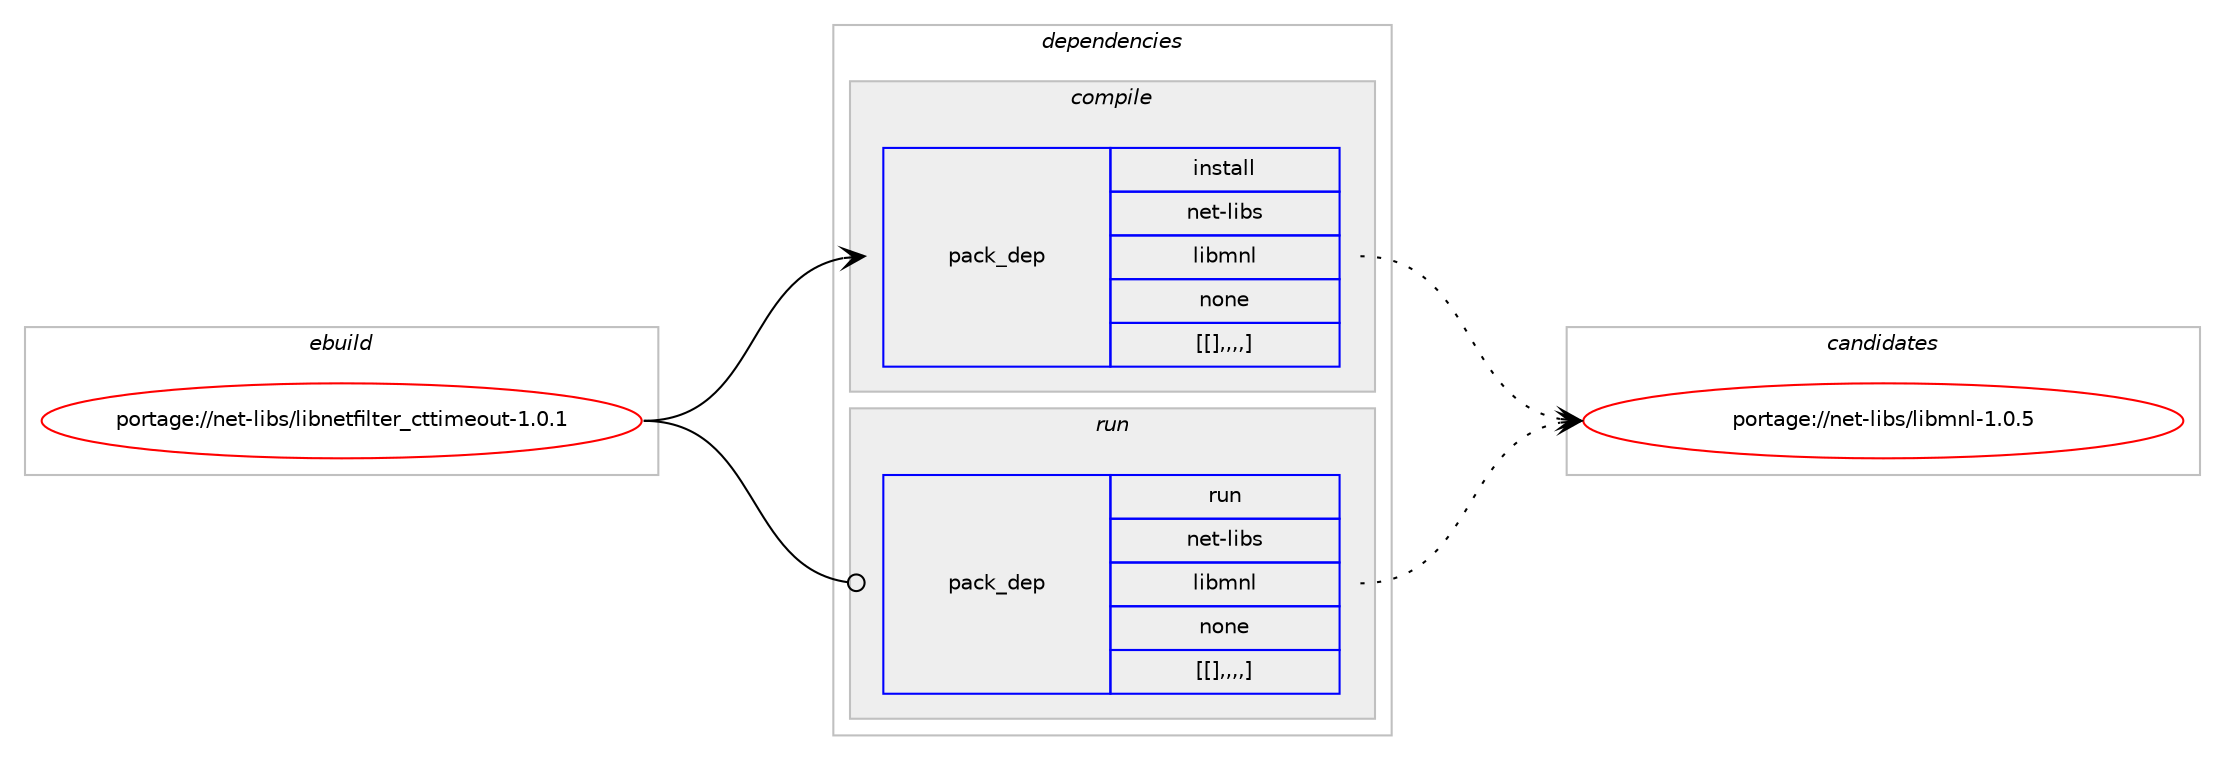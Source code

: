 digraph prolog {

# *************
# Graph options
# *************

newrank=true;
concentrate=true;
compound=true;
graph [rankdir=LR,fontname=Helvetica,fontsize=10,ranksep=1.5];#, ranksep=2.5, nodesep=0.2];
edge  [arrowhead=vee];
node  [fontname=Helvetica,fontsize=10];

# **********
# The ebuild
# **********

subgraph cluster_leftcol {
color=gray;
label=<<i>ebuild</i>>;
id [label="portage://net-libs/libnetfilter_cttimeout-1.0.1", color=red, width=4, href="../net-libs/libnetfilter_cttimeout-1.0.1.svg"];
}

# ****************
# The dependencies
# ****************

subgraph cluster_midcol {
color=gray;
label=<<i>dependencies</i>>;
subgraph cluster_compile {
fillcolor="#eeeeee";
style=filled;
label=<<i>compile</i>>;
subgraph pack277236 {
dependency378614 [label=<<TABLE BORDER="0" CELLBORDER="1" CELLSPACING="0" CELLPADDING="4" WIDTH="220"><TR><TD ROWSPAN="6" CELLPADDING="30">pack_dep</TD></TR><TR><TD WIDTH="110">install</TD></TR><TR><TD>net-libs</TD></TR><TR><TD>libmnl</TD></TR><TR><TD>none</TD></TR><TR><TD>[[],,,,]</TD></TR></TABLE>>, shape=none, color=blue];
}
id:e -> dependency378614:w [weight=20,style="solid",arrowhead="vee"];
}
subgraph cluster_compileandrun {
fillcolor="#eeeeee";
style=filled;
label=<<i>compile and run</i>>;
}
subgraph cluster_run {
fillcolor="#eeeeee";
style=filled;
label=<<i>run</i>>;
subgraph pack277237 {
dependency378615 [label=<<TABLE BORDER="0" CELLBORDER="1" CELLSPACING="0" CELLPADDING="4" WIDTH="220"><TR><TD ROWSPAN="6" CELLPADDING="30">pack_dep</TD></TR><TR><TD WIDTH="110">run</TD></TR><TR><TD>net-libs</TD></TR><TR><TD>libmnl</TD></TR><TR><TD>none</TD></TR><TR><TD>[[],,,,]</TD></TR></TABLE>>, shape=none, color=blue];
}
id:e -> dependency378615:w [weight=20,style="solid",arrowhead="odot"];
}
}

# **************
# The candidates
# **************

subgraph cluster_choices {
rank=same;
color=gray;
label=<<i>candidates</i>>;

subgraph choice277236 {
color=black;
nodesep=1;
choice11010111645108105981154710810598109110108454946484653 [label="portage://net-libs/libmnl-1.0.5", color=red, width=4,href="../net-libs/libmnl-1.0.5.svg"];
dependency378614:e -> choice11010111645108105981154710810598109110108454946484653:w [style=dotted,weight="100"];
}
subgraph choice277237 {
color=black;
nodesep=1;
choice11010111645108105981154710810598109110108454946484653 [label="portage://net-libs/libmnl-1.0.5", color=red, width=4,href="../net-libs/libmnl-1.0.5.svg"];
dependency378615:e -> choice11010111645108105981154710810598109110108454946484653:w [style=dotted,weight="100"];
}
}

}
